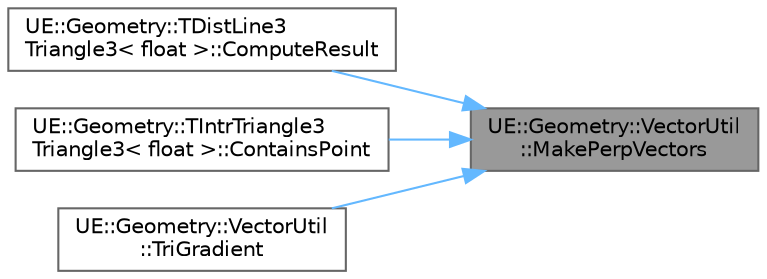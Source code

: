 digraph "UE::Geometry::VectorUtil::MakePerpVectors"
{
 // INTERACTIVE_SVG=YES
 // LATEX_PDF_SIZE
  bgcolor="transparent";
  edge [fontname=Helvetica,fontsize=10,labelfontname=Helvetica,labelfontsize=10];
  node [fontname=Helvetica,fontsize=10,shape=box,height=0.2,width=0.4];
  rankdir="RL";
  Node1 [id="Node000001",label="UE::Geometry::VectorUtil\l::MakePerpVectors",height=0.2,width=0.4,color="gray40", fillcolor="grey60", style="filled", fontcolor="black",tooltip="Calculates two vectors perpendicular to input Normal, as efficiently as possible."];
  Node1 -> Node2 [id="edge1_Node000001_Node000002",dir="back",color="steelblue1",style="solid",tooltip=" "];
  Node2 [id="Node000002",label="UE::Geometry::TDistLine3\lTriangle3\< float \>::ComputeResult",height=0.2,width=0.4,color="grey40", fillcolor="white", style="filled",URL="$dd/dc3/classUE_1_1Geometry_1_1TDistLine3Triangle3.html#aa4f797aface68f0e51b9401e3b10ebb4",tooltip=" "];
  Node1 -> Node3 [id="edge2_Node000001_Node000003",dir="back",color="steelblue1",style="solid",tooltip=" "];
  Node3 [id="Node000003",label="UE::Geometry::TIntrTriangle3\lTriangle3\< float \>::ContainsPoint",height=0.2,width=0.4,color="grey40", fillcolor="white", style="filled",URL="$d6/d05/classUE_1_1Geometry_1_1TIntrTriangle3Triangle3.html#a1da788b1ead7c33c32849b0bcb60c1ff",tooltip=" "];
  Node1 -> Node4 [id="edge3_Node000001_Node000004",dir="back",color="steelblue1",style="solid",tooltip=" "];
  Node4 [id="Node000004",label="UE::Geometry::VectorUtil\l::TriGradient",height=0.2,width=0.4,color="grey40", fillcolor="white", style="filled",URL="$d9/dcb/namespaceUE_1_1Geometry_1_1VectorUtil.html#af337cbd7845ff8efc1cf5ddbfb159278",tooltip="Calculate gradient of scalar field values fi,fj,fk defined at corners of triangle Vi,..."];
}
